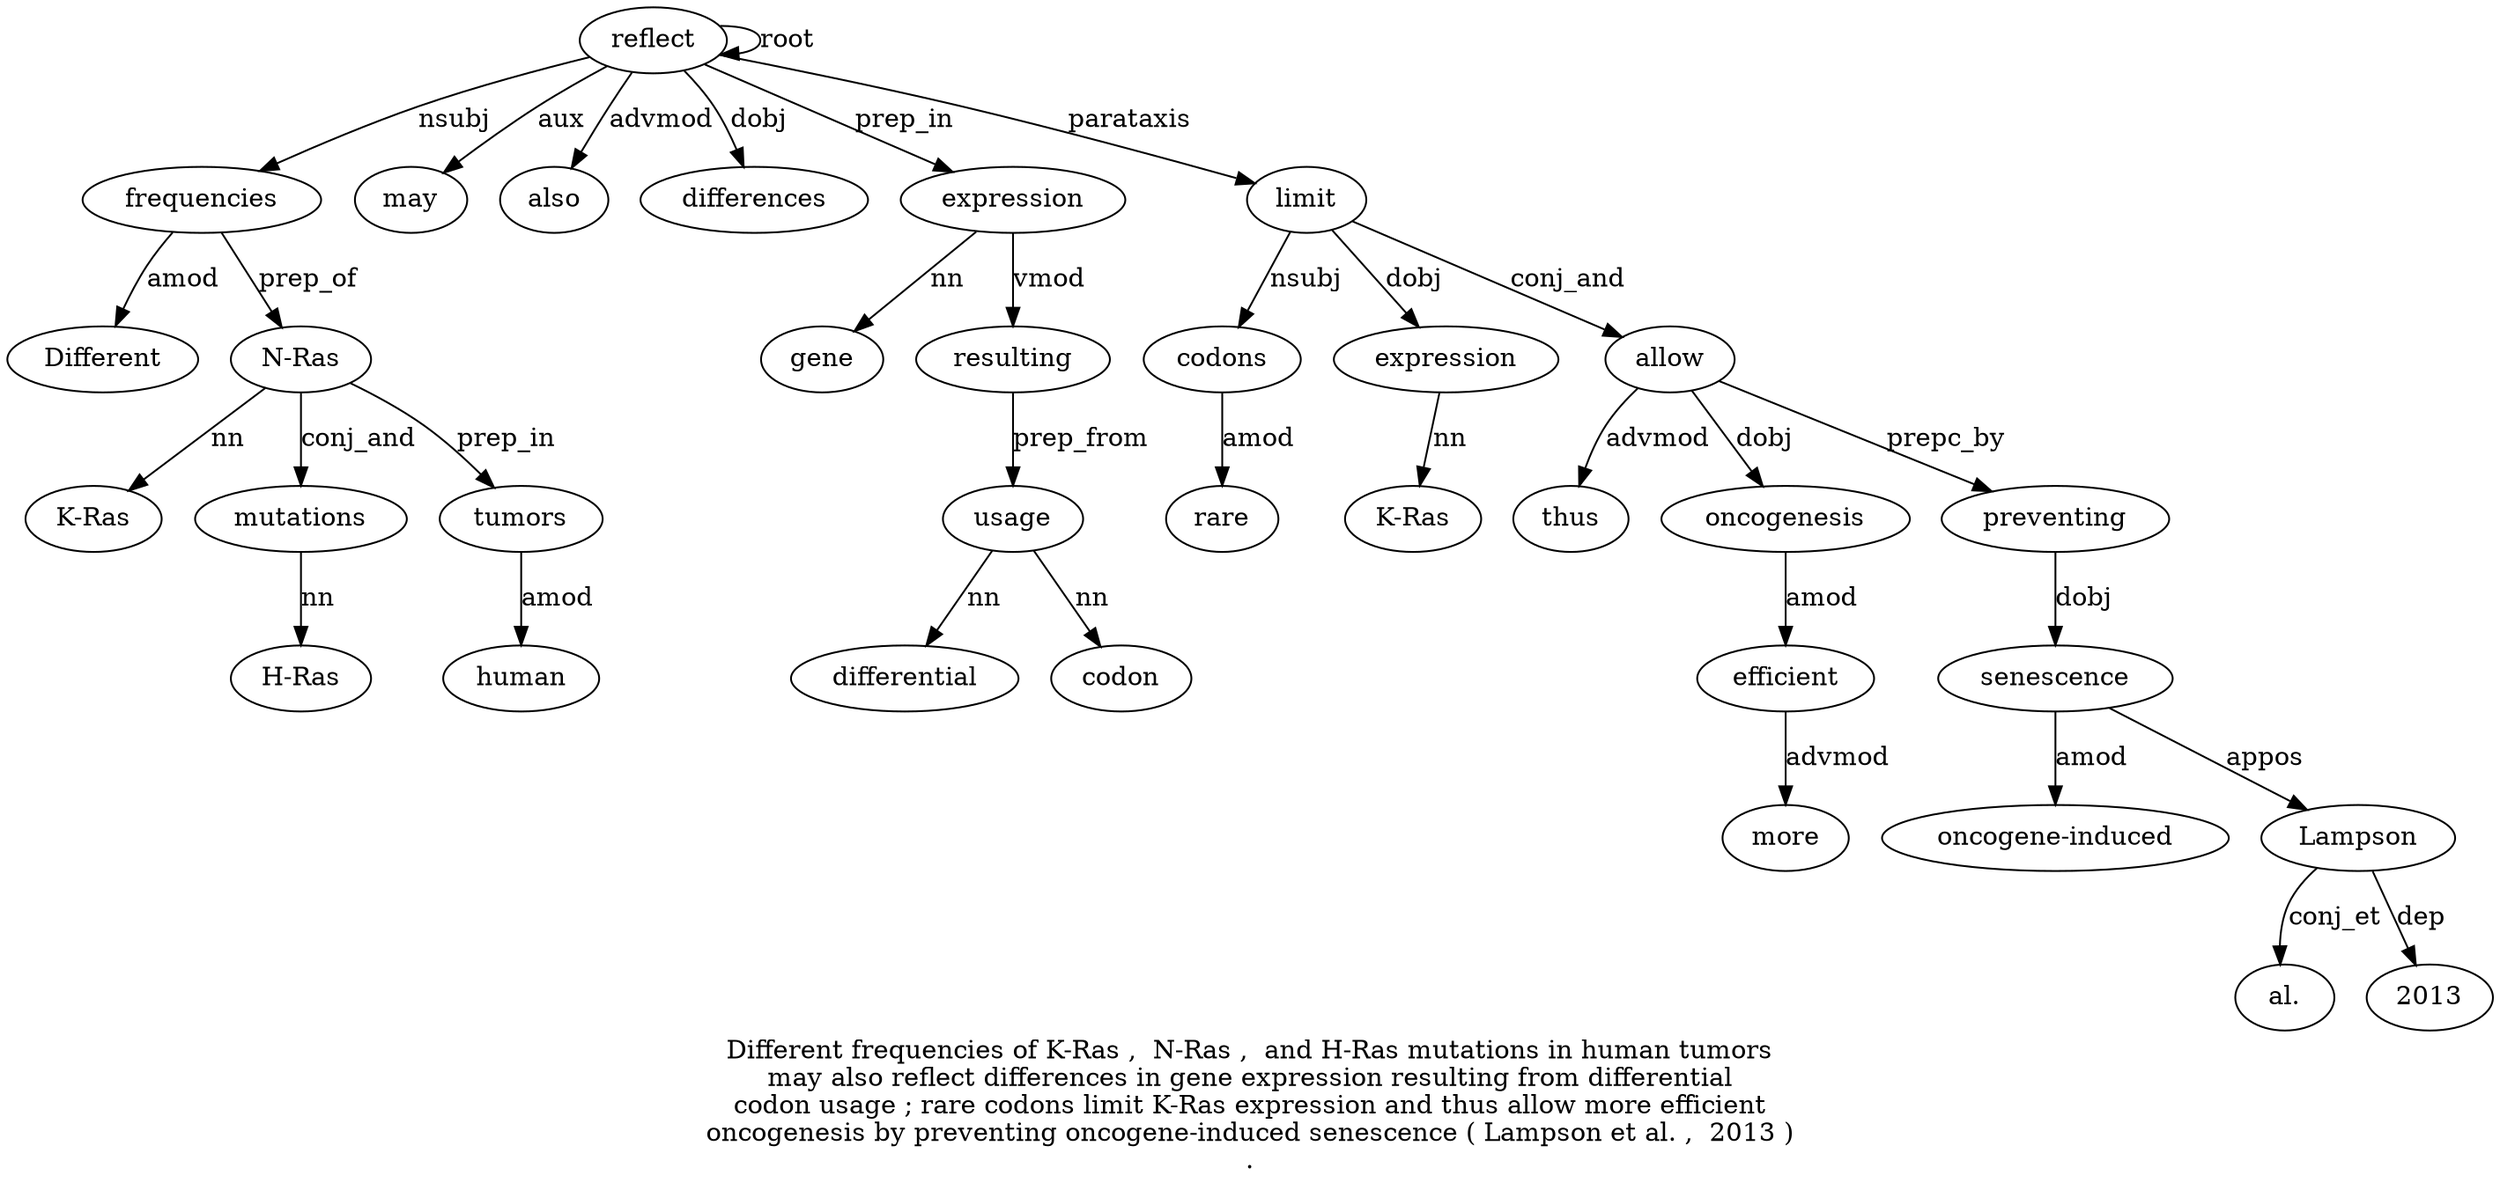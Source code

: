 digraph "Different frequencies of K-Ras ,  N-Ras ,  and H-Ras mutations in human tumors may also reflect differences in gene expression resulting from differential codon usage ; rare codons limit K-Ras expression and thus allow more efficient oncogenesis by preventing oncogene-induced senescence ( Lampson et al. ,  2013 ) ." {
label="Different frequencies of K-Ras ,  N-Ras ,  and H-Ras mutations in human tumors
may also reflect differences in gene expression resulting from differential
codon usage ; rare codons limit K-Ras expression and thus allow more efficient
oncogenesis by preventing oncogene-induced senescence ( Lampson et al. ,  2013 )
.";
frequencies2 [style=filled, fillcolor=white, label=frequencies];
Different1 [style=filled, fillcolor=white, label=Different];
frequencies2 -> Different1  [label=amod];
reflect16 [style=filled, fillcolor=white, label=reflect];
reflect16 -> frequencies2  [label=nsubj];
"N-Ras6" [style=filled, fillcolor=white, label="N-Ras"];
"K-Ras4" [style=filled, fillcolor=white, label="K-Ras"];
"N-Ras6" -> "K-Ras4"  [label=nn];
frequencies2 -> "N-Ras6"  [label=prep_of];
mutations10 [style=filled, fillcolor=white, label=mutations];
"H-Ras9" [style=filled, fillcolor=white, label="H-Ras"];
mutations10 -> "H-Ras9"  [label=nn];
"N-Ras6" -> mutations10  [label=conj_and];
tumors13 [style=filled, fillcolor=white, label=tumors];
human12 [style=filled, fillcolor=white, label=human];
tumors13 -> human12  [label=amod];
"N-Ras6" -> tumors13  [label=prep_in];
may14 [style=filled, fillcolor=white, label=may];
reflect16 -> may14  [label=aux];
also15 [style=filled, fillcolor=white, label=also];
reflect16 -> also15  [label=advmod];
reflect16 -> reflect16  [label=root];
differences17 [style=filled, fillcolor=white, label=differences];
reflect16 -> differences17  [label=dobj];
expression20 [style=filled, fillcolor=white, label=expression];
gene19 [style=filled, fillcolor=white, label=gene];
expression20 -> gene19  [label=nn];
reflect16 -> expression20  [label=prep_in];
resulting21 [style=filled, fillcolor=white, label=resulting];
expression20 -> resulting21  [label=vmod];
usage25 [style=filled, fillcolor=white, label=usage];
differential23 [style=filled, fillcolor=white, label=differential];
usage25 -> differential23  [label=nn];
codon24 [style=filled, fillcolor=white, label=codon];
usage25 -> codon24  [label=nn];
resulting21 -> usage25  [label=prep_from];
codons28 [style=filled, fillcolor=white, label=codons];
rare27 [style=filled, fillcolor=white, label=rare];
codons28 -> rare27  [label=amod];
limit29 [style=filled, fillcolor=white, label=limit];
limit29 -> codons28  [label=nsubj];
reflect16 -> limit29  [label=parataxis];
expression31 [style=filled, fillcolor=white, label=expression];
"K-Ras30" [style=filled, fillcolor=white, label="K-Ras"];
expression31 -> "K-Ras30"  [label=nn];
limit29 -> expression31  [label=dobj];
allow34 [style=filled, fillcolor=white, label=allow];
thus33 [style=filled, fillcolor=white, label=thus];
allow34 -> thus33  [label=advmod];
limit29 -> allow34  [label=conj_and];
efficient36 [style=filled, fillcolor=white, label=efficient];
more35 [style=filled, fillcolor=white, label=more];
efficient36 -> more35  [label=advmod];
oncogenesis37 [style=filled, fillcolor=white, label=oncogenesis];
oncogenesis37 -> efficient36  [label=amod];
allow34 -> oncogenesis37  [label=dobj];
preventing39 [style=filled, fillcolor=white, label=preventing];
allow34 -> preventing39  [label=prepc_by];
senescence41 [style=filled, fillcolor=white, label=senescence];
"oncogene-induced40" [style=filled, fillcolor=white, label="oncogene-induced"];
senescence41 -> "oncogene-induced40"  [label=amod];
preventing39 -> senescence41  [label=dobj];
Lampson43 [style=filled, fillcolor=white, label=Lampson];
senescence41 -> Lampson43  [label=appos];
"al.45" [style=filled, fillcolor=white, label="al."];
Lampson43 -> "al.45"  [label=conj_et];
201347 [style=filled, fillcolor=white, label=2013];
Lampson43 -> 201347  [label=dep];
}

